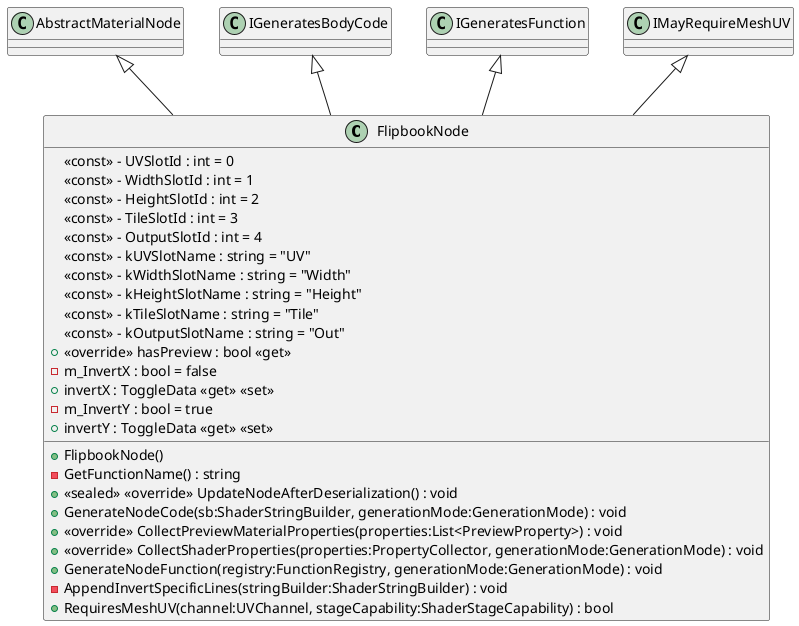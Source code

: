 @startuml
class FlipbookNode {
    + FlipbookNode()
    <<const>> - UVSlotId : int = 0
    <<const>> - WidthSlotId : int = 1
    <<const>> - HeightSlotId : int = 2
    <<const>> - TileSlotId : int = 3
    <<const>> - OutputSlotId : int = 4
    <<const>> - kUVSlotName : string = "UV"
    <<const>> - kWidthSlotName : string = "Width"
    <<const>> - kHeightSlotName : string = "Height"
    <<const>> - kTileSlotName : string = "Tile"
    <<const>> - kOutputSlotName : string = "Out"
    + <<override>> hasPreview : bool <<get>>
    - GetFunctionName() : string
    + <<sealed>> <<override>> UpdateNodeAfterDeserialization() : void
    - m_InvertX : bool = false
    + invertX : ToggleData <<get>> <<set>>
    - m_InvertY : bool = true
    + invertY : ToggleData <<get>> <<set>>
    + GenerateNodeCode(sb:ShaderStringBuilder, generationMode:GenerationMode) : void
    + <<override>> CollectPreviewMaterialProperties(properties:List<PreviewProperty>) : void
    + <<override>> CollectShaderProperties(properties:PropertyCollector, generationMode:GenerationMode) : void
    + GenerateNodeFunction(registry:FunctionRegistry, generationMode:GenerationMode) : void
    - AppendInvertSpecificLines(stringBuilder:ShaderStringBuilder) : void
    + RequiresMeshUV(channel:UVChannel, stageCapability:ShaderStageCapability) : bool
}
AbstractMaterialNode <|-- FlipbookNode
IGeneratesBodyCode <|-- FlipbookNode
IGeneratesFunction <|-- FlipbookNode
IMayRequireMeshUV <|-- FlipbookNode
@enduml
